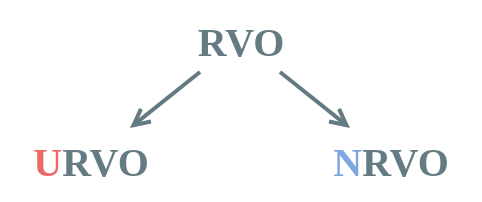 <mxfile version="13.0.3" type="device"><diagram id="WmF5zP-Z4Qk_hs3SNeJB" name="Page-1"><mxGraphModel dx="239" dy="159" grid="1" gridSize="10" guides="1" tooltips="1" connect="1" arrows="1" fold="1" page="1" pageScale="1" pageWidth="240" pageHeight="110" math="0" shadow="0" extFonts="Ubuntu^https://fonts.googleapis.com/css?family=Ubuntu|Inconsolata^https://fonts.googleapis.com/css?family=Inconsolata"><root><mxCell id="0"/><mxCell id="1" parent="0"/><mxCell id="5WdVjvJeDO5P5eiwdM8E-2" value="" style="rounded=0;whiteSpace=wrap;html=1;fillColor=#ffffff;strokeColor=none;opacity=0;" parent="1" vertex="1"><mxGeometry width="240" height="100" as="geometry"/></mxCell><mxCell id="0mEHvHDzXBuEDNoCq9SN-1" value="" style="endArrow=open;html=1;strokeWidth=2;endFill=0;strokeColor=#657B83;sourcePerimeterSpacing=6;targetPerimeterSpacing=6;" parent="1" source="Nix5n7468U6FuDuSsAWe-1" target="Nix5n7468U6FuDuSsAWe-3" edge="1"><mxGeometry width="50" height="50" relative="1" as="geometry"><mxPoint x="141.333" y="36" as="sourcePoint"/><mxPoint x="186.667" y="70" as="targetPoint"/></mxGeometry></mxCell><mxCell id="0mEHvHDzXBuEDNoCq9SN-2" value="" style="endArrow=open;html=1;strokeWidth=2;endFill=0;strokeColor=#657B83;sourcePerimeterSpacing=6;targetPerimeterSpacing=6;" parent="1" source="Nix5n7468U6FuDuSsAWe-1" target="Nix5n7468U6FuDuSsAWe-2" edge="1"><mxGeometry width="50" height="50" relative="1" as="geometry"><mxPoint x="97.333" y="36" as="sourcePoint"/><mxPoint x="49.167" y="70" as="targetPoint"/></mxGeometry></mxCell><mxCell id="Nix5n7468U6FuDuSsAWe-1" value="&lt;font style=&quot;font-size: 20px&quot; face=&quot;Ubuntu&quot; color=&quot;#657b83&quot;&gt;&lt;b&gt;RVO&lt;/b&gt;&lt;/font&gt;" style="text;html=1;align=center;verticalAlign=middle;resizable=0;points=[];autosize=1;fontFamily=Ubuntu;FType=g;" parent="1" vertex="1"><mxGeometry x="90" y="10" width="60" height="20" as="geometry"/></mxCell><mxCell id="Nix5n7468U6FuDuSsAWe-2" value="&lt;font style=&quot;font-size: 20px&quot; face=&quot;Ubuntu&quot;&gt;&lt;b&gt;&lt;font color=&quot;#ea6b66&quot;&gt;U&lt;/font&gt;&lt;font color=&quot;#657b83&quot;&gt;RVO&lt;/font&gt;&lt;/b&gt;&lt;/font&gt;" style="text;html=1;align=center;verticalAlign=middle;resizable=0;points=[];autosize=1;fontFamily=Ubuntu;FType=g;" parent="1" vertex="1"><mxGeometry x="10" y="70" width="70" height="20" as="geometry"/></mxCell><mxCell id="Nix5n7468U6FuDuSsAWe-3" value="&lt;font style=&quot;font-size: 20px&quot; face=&quot;Ubuntu&quot;&gt;&lt;b&gt;&lt;font color=&quot;#7ea6e0&quot;&gt;N&lt;/font&gt;&lt;font color=&quot;#657b83&quot;&gt;RVO&lt;/font&gt;&lt;/b&gt;&lt;/font&gt;" style="text;html=1;align=center;verticalAlign=middle;resizable=0;points=[];autosize=1;fontFamily=Ubuntu;FType=g;" parent="1" vertex="1"><mxGeometry x="160" y="70" width="70" height="20" as="geometry"/></mxCell></root></mxGraphModel></diagram></mxfile>